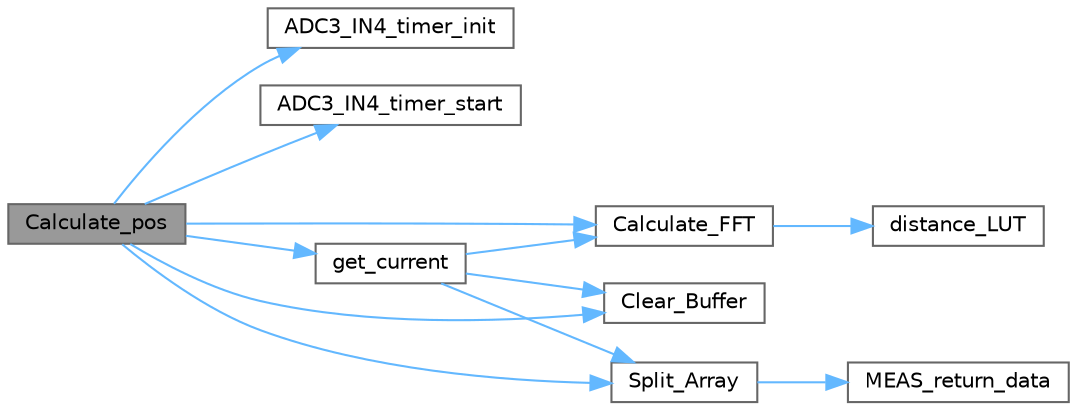 digraph "Calculate_pos"
{
 // LATEX_PDF_SIZE
  bgcolor="transparent";
  edge [fontname=Helvetica,fontsize=10,labelfontname=Helvetica,labelfontsize=10];
  node [fontname=Helvetica,fontsize=10,shape=box,height=0.2,width=0.4];
  rankdir="LR";
  Node1 [label="Calculate_pos",height=0.2,width=0.4,color="gray40", fillcolor="grey60", style="filled", fontcolor="black",tooltip=" "];
  Node1 -> Node2 [color="steelblue1",style="solid"];
  Node2 [label="ADC3_IN4_timer_init",height=0.2,width=0.4,color="grey40", fillcolor="white", style="filled",URL="$measuring_8c.html#a4e76bf488f4e0c67e5db6e9c2d2e5813",tooltip="Initialize the ADC to be triggered by a timer."];
  Node1 -> Node3 [color="steelblue1",style="solid"];
  Node3 [label="ADC3_IN4_timer_start",height=0.2,width=0.4,color="grey40", fillcolor="white", style="filled",URL="$measuring_8c.html#ae5ffaeaedb181995f259a61ec05240ee",tooltip="Start the ADC and the timer."];
  Node1 -> Node4 [color="steelblue1",style="solid"];
  Node4 [label="Calculate_FFT",height=0.2,width=0.4,color="grey40", fillcolor="white", style="filled",URL="$calculations_8c.html#a5eeedc14b7e26cf3a1bc163035e049d0",tooltip=" "];
  Node4 -> Node5 [color="steelblue1",style="solid"];
  Node5 [label="distance_LUT",height=0.2,width=0.4,color="grey40", fillcolor="white", style="filled",URL="$calculations_8c.html#ad820a1efb7e9dc28d5da28e1775ccf42",tooltip=" "];
  Node1 -> Node6 [color="steelblue1",style="solid"];
  Node6 [label="Clear_Buffer",height=0.2,width=0.4,color="grey40", fillcolor="white", style="filled",URL="$calculations_8c.html#a9b463e4ef11de3cf961c1d8fdb73cc01",tooltip=" "];
  Node1 -> Node7 [color="steelblue1",style="solid"];
  Node7 [label="get_current",height=0.2,width=0.4,color="grey40", fillcolor="white", style="filled",URL="$calculations_8c.html#a678870043a14e04e206d6e4d45048ef4",tooltip=" "];
  Node7 -> Node4 [color="steelblue1",style="solid"];
  Node7 -> Node6 [color="steelblue1",style="solid"];
  Node7 -> Node8 [color="steelblue1",style="solid"];
  Node8 [label="Split_Array",height=0.2,width=0.4,color="grey40", fillcolor="white", style="filled",URL="$calculations_8c.html#a8616f32de853aac9b1476975caf6fee0",tooltip=" "];
  Node8 -> Node9 [color="steelblue1",style="solid"];
  Node9 [label="MEAS_return_data",height=0.2,width=0.4,color="grey40", fillcolor="white", style="filled",URL="$measuring_8c.html#aa1e0069918da15a659aff8b73201e93a",tooltip="returns the ADC_samples"];
  Node1 -> Node8 [color="steelblue1",style="solid"];
}
